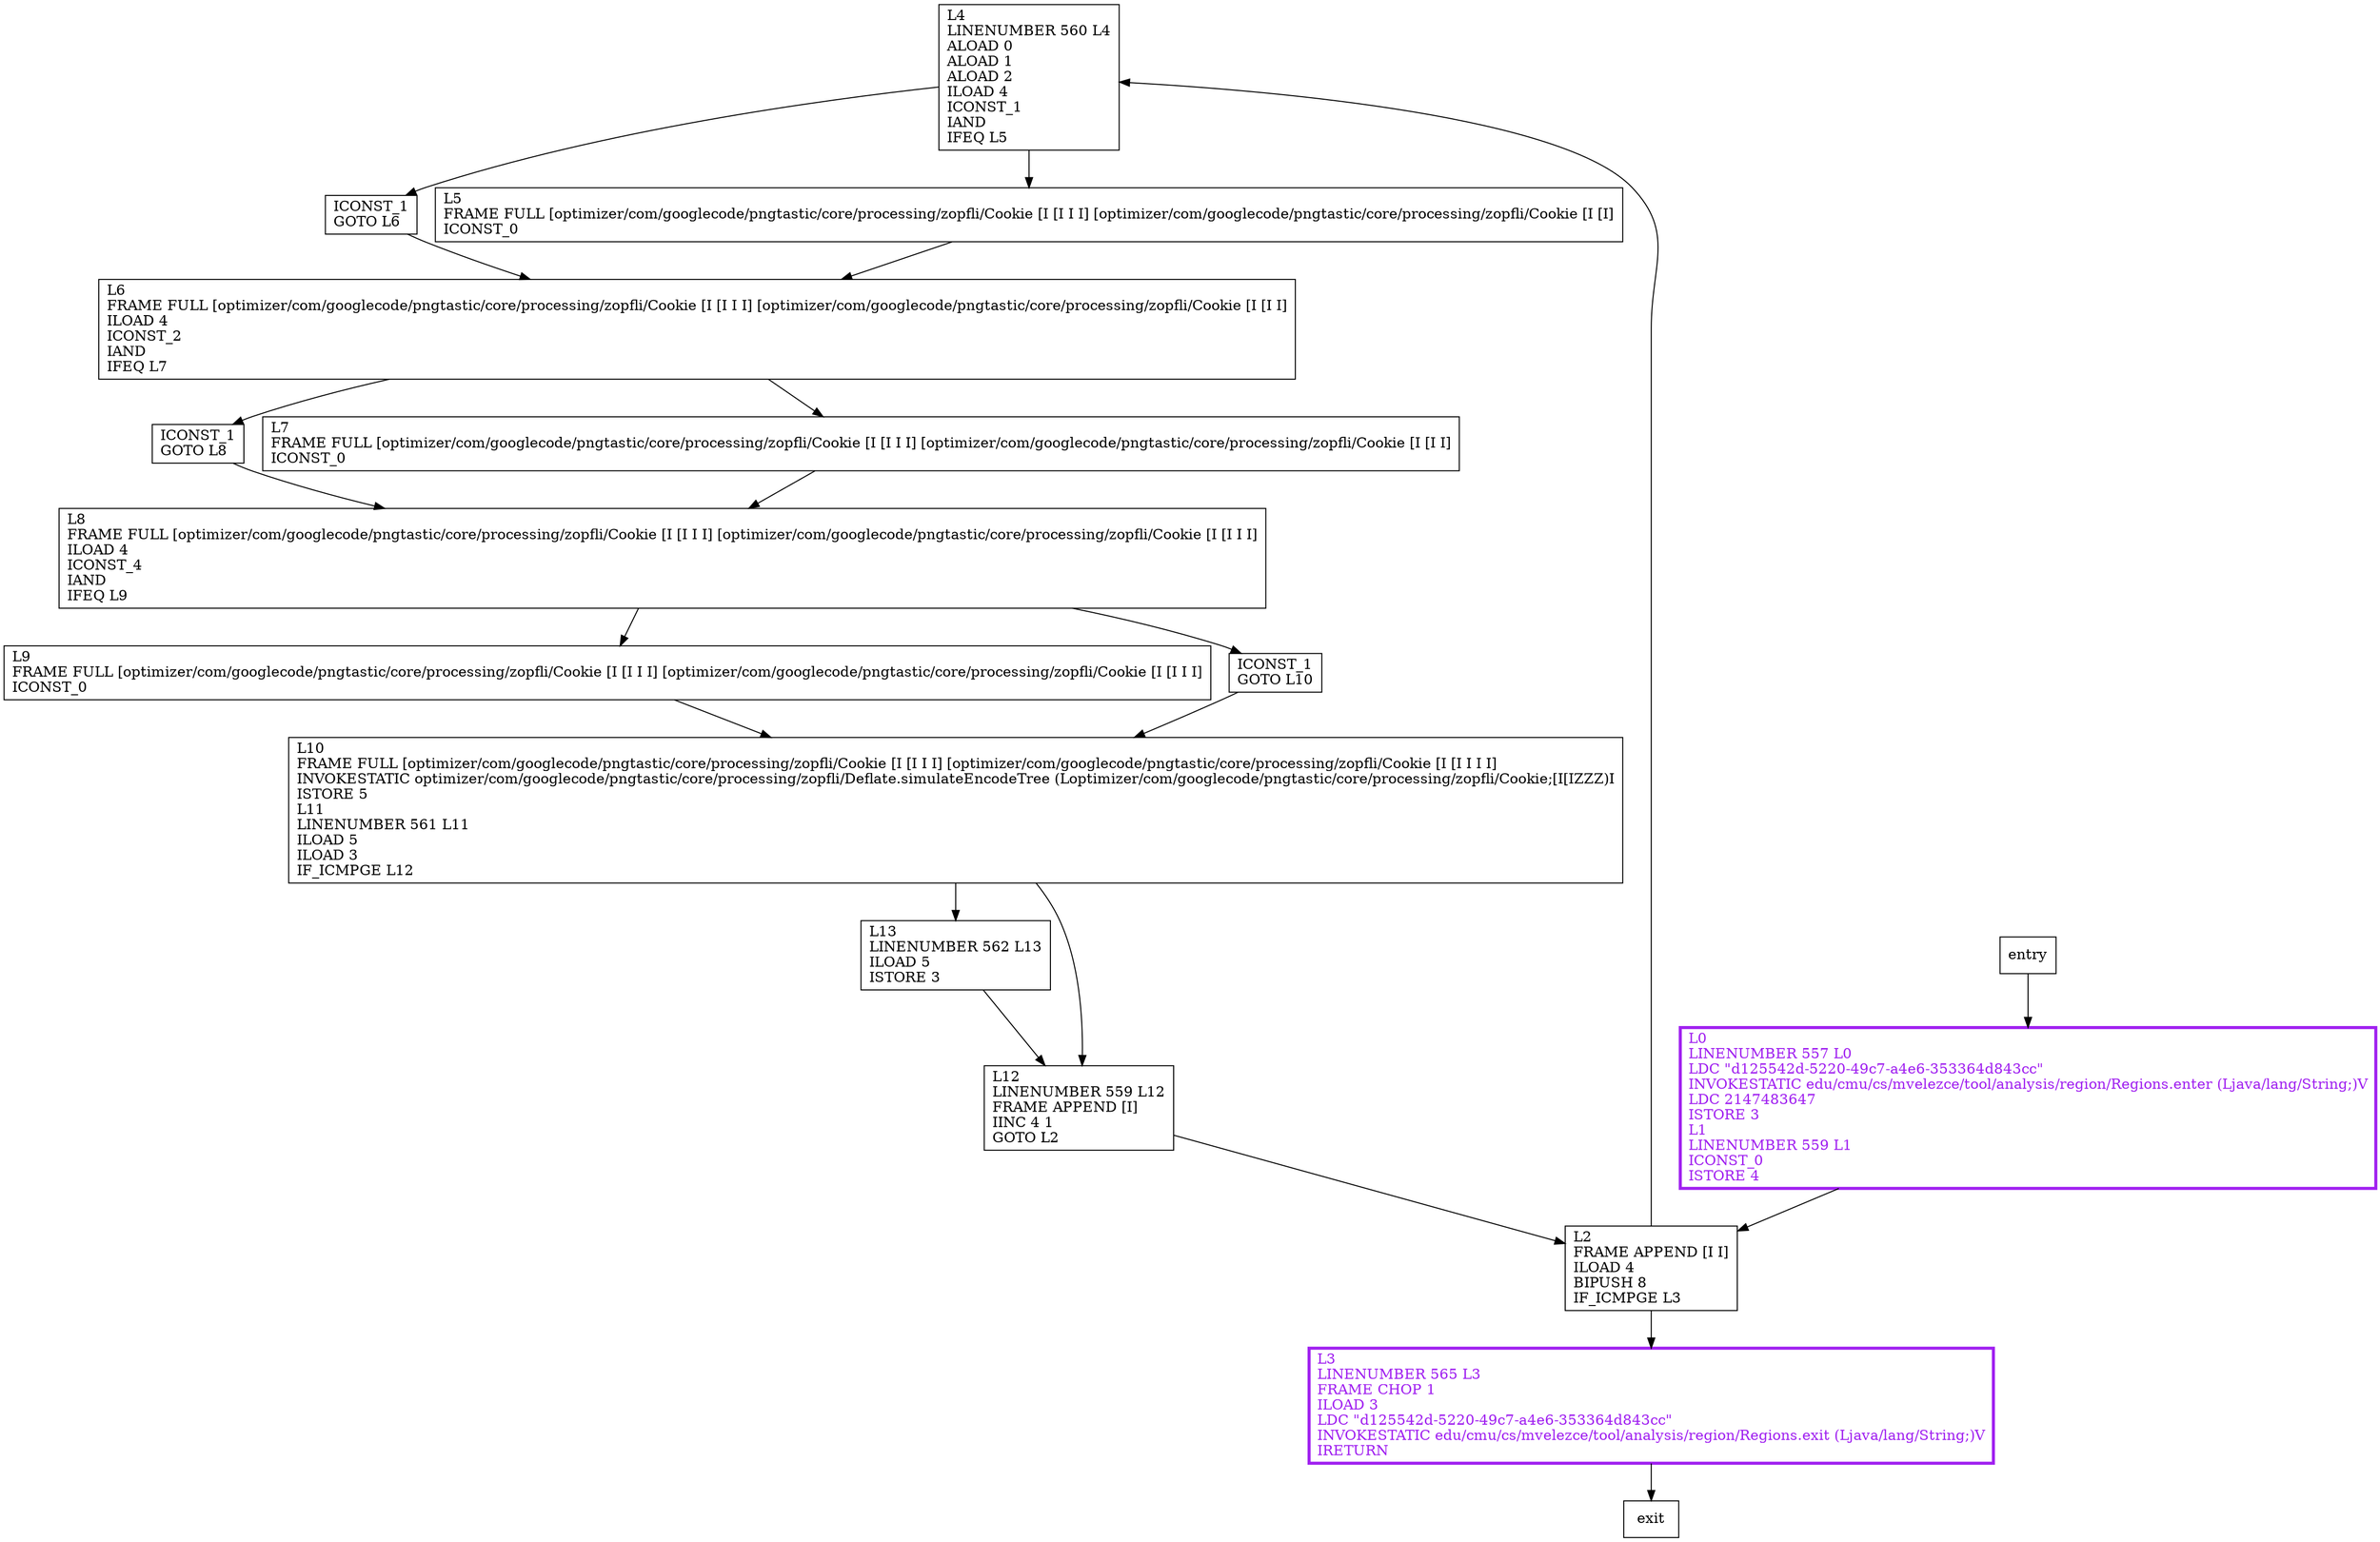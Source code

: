 digraph simulateAddDynamicTree {
node [shape=record];
18841293 [label="L4\lLINENUMBER 560 L4\lALOAD 0\lALOAD 1\lALOAD 2\lILOAD 4\lICONST_1\lIAND\lIFEQ L5\l"];
520621281 [label="L6\lFRAME FULL [optimizer/com/googlecode/pngtastic/core/processing/zopfli/Cookie [I [I I I] [optimizer/com/googlecode/pngtastic/core/processing/zopfli/Cookie [I [I I]\lILOAD 4\lICONST_2\lIAND\lIFEQ L7\l"];
2094624217 [label="ICONST_1\lGOTO L6\l"];
896205970 [label="L9\lFRAME FULL [optimizer/com/googlecode/pngtastic/core/processing/zopfli/Cookie [I [I I I] [optimizer/com/googlecode/pngtastic/core/processing/zopfli/Cookie [I [I I I]\lICONST_0\l"];
1792766508 [label="L8\lFRAME FULL [optimizer/com/googlecode/pngtastic/core/processing/zopfli/Cookie [I [I I I] [optimizer/com/googlecode/pngtastic/core/processing/zopfli/Cookie [I [I I I]\lILOAD 4\lICONST_4\lIAND\lIFEQ L9\l"];
265037788 [label="ICONST_1\lGOTO L10\l"];
1566276603 [label="ICONST_1\lGOTO L8\l"];
1427608682 [label="L13\lLINENUMBER 562 L13\lILOAD 5\lISTORE 3\l"];
1696325851 [label="L7\lFRAME FULL [optimizer/com/googlecode/pngtastic/core/processing/zopfli/Cookie [I [I I I] [optimizer/com/googlecode/pngtastic/core/processing/zopfli/Cookie [I [I I]\lICONST_0\l"];
8851436 [label="L5\lFRAME FULL [optimizer/com/googlecode/pngtastic/core/processing/zopfli/Cookie [I [I I I] [optimizer/com/googlecode/pngtastic/core/processing/zopfli/Cookie [I [I]\lICONST_0\l"];
156111229 [label="L10\lFRAME FULL [optimizer/com/googlecode/pngtastic/core/processing/zopfli/Cookie [I [I I I] [optimizer/com/googlecode/pngtastic/core/processing/zopfli/Cookie [I [I I I I]\lINVOKESTATIC optimizer/com/googlecode/pngtastic/core/processing/zopfli/Deflate.simulateEncodeTree (Loptimizer/com/googlecode/pngtastic/core/processing/zopfli/Cookie;[I[IZZZ)I\lISTORE 5\lL11\lLINENUMBER 561 L11\lILOAD 5\lILOAD 3\lIF_ICMPGE L12\l"];
943020138 [label="L12\lLINENUMBER 559 L12\lFRAME APPEND [I]\lIINC 4 1\lGOTO L2\l"];
990624723 [label="L2\lFRAME APPEND [I I]\lILOAD 4\lBIPUSH 8\lIF_ICMPGE L3\l"];
1846654063 [label="L3\lLINENUMBER 565 L3\lFRAME CHOP 1\lILOAD 3\lLDC \"d125542d-5220-49c7-a4e6-353364d843cc\"\lINVOKESTATIC edu/cmu/cs/mvelezce/tool/analysis/region/Regions.exit (Ljava/lang/String;)V\lIRETURN\l"];
1944189045 [label="L0\lLINENUMBER 557 L0\lLDC \"d125542d-5220-49c7-a4e6-353364d843cc\"\lINVOKESTATIC edu/cmu/cs/mvelezce/tool/analysis/region/Regions.enter (Ljava/lang/String;)V\lLDC 2147483647\lISTORE 3\lL1\lLINENUMBER 559 L1\lICONST_0\lISTORE 4\l"];
entry;
exit;
18841293 -> 8851436;
18841293 -> 2094624217;
520621281 -> 1566276603;
520621281 -> 1696325851;
2094624217 -> 520621281;
896205970 -> 156111229;
1792766508 -> 896205970;
1792766508 -> 265037788;
265037788 -> 156111229;
1566276603 -> 1792766508;
entry -> 1944189045;
1427608682 -> 943020138;
1696325851 -> 1792766508;
8851436 -> 520621281;
156111229 -> 1427608682;
156111229 -> 943020138;
943020138 -> 990624723;
990624723 -> 18841293;
990624723 -> 1846654063;
1846654063 -> exit;
1944189045 -> 990624723;
1846654063[fontcolor="purple", penwidth=3, color="purple"];
1944189045[fontcolor="purple", penwidth=3, color="purple"];
}
